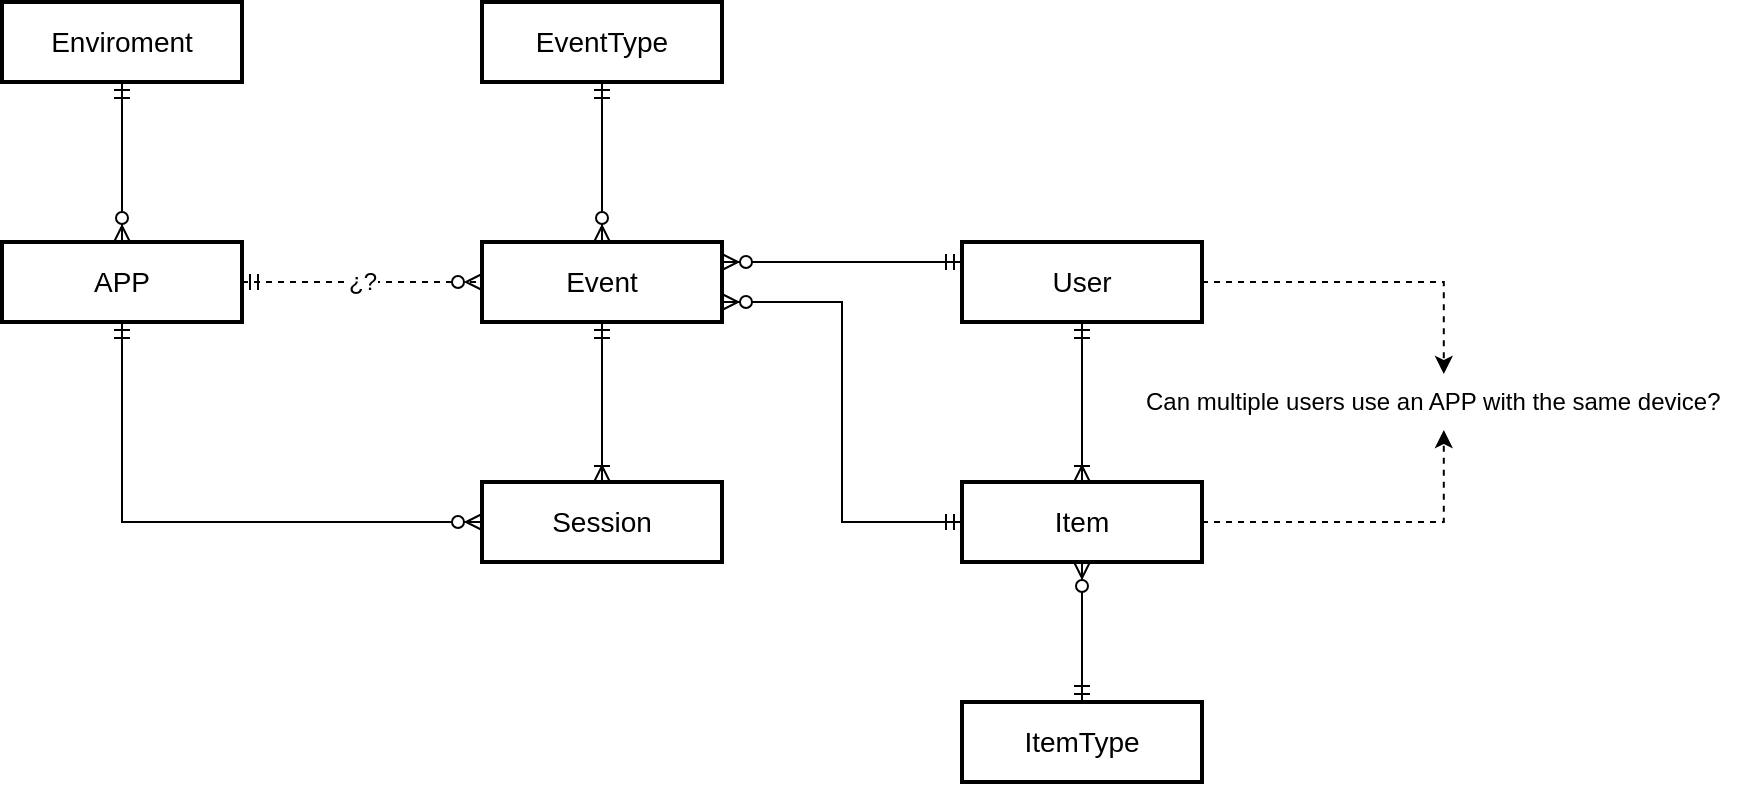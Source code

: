 <mxfile version="12.1.7" type="device" pages="2"><diagram name="ER" id="2ca16b54-16f6-2749-3443-fa8db7711227"><mxGraphModel dx="838" dy="480" grid="1" gridSize="10" guides="1" tooltips="1" connect="1" arrows="1" fold="1" page="1" pageScale="1" pageWidth="1100" pageHeight="850" background="#ffffff" math="0" shadow="0"><root><mxCell id="0"/><mxCell id="1" parent="0"/><mxCell id="2ed32ef02a7f4228-18" style="edgeStyle=orthogonalEdgeStyle;html=1;entryX=0.5;entryY=0;dashed=1;labelBackgroundColor=none;startArrow=ERmandOne;endArrow=ERoneToMany;fontFamily=Verdana;fontSize=12;align=left;" parent="1" edge="1"><mxGeometry relative="1" as="geometry"><mxPoint x="552" y="280" as="targetPoint"/></mxGeometry></mxCell><mxCell id="2ed32ef02a7f4228-19" style="edgeStyle=orthogonalEdgeStyle;html=1;dashed=1;labelBackgroundColor=none;startArrow=ERmandOne;endArrow=ERoneToMany;fontFamily=Verdana;fontSize=12;align=left;entryX=0;entryY=0.5;" parent="1" edge="1"><mxGeometry relative="1" as="geometry"><Array as="points"><mxPoint x="590" y="260"/><mxPoint x="710" y="260"/><mxPoint x="710" y="325"/></Array><mxPoint x="832" y="332" as="targetPoint"/></mxGeometry></mxCell><mxCell id="2ed32ef02a7f4228-20" style="edgeStyle=orthogonalEdgeStyle;html=1;dashed=1;labelBackgroundColor=none;startArrow=ERmandOne;endArrow=ERoneToMany;fontFamily=Verdana;fontSize=12;align=left;" parent="1" edge="1"><mxGeometry relative="1" as="geometry"><mxPoint x="830" y="136" as="targetPoint"/></mxGeometry></mxCell><mxCell id="2ed32ef02a7f4228-17" style="edgeStyle=orthogonalEdgeStyle;html=1;entryX=0.5;entryY=0;labelBackgroundColor=none;startArrow=ERmandOne;endArrow=ERoneToMany;fontFamily=Verdana;fontSize=12;align=left;dashed=1;" parent="1" edge="1"><mxGeometry relative="1" as="geometry"><mxPoint x="552" y="680" as="targetPoint"/></mxGeometry></mxCell><mxCell id="2ed32ef02a7f4228-21" style="edgeStyle=orthogonalEdgeStyle;html=1;entryX=0.5;entryY=0;dashed=1;labelBackgroundColor=none;startArrow=ERmandOne;endArrow=ERoneToMany;fontFamily=Verdana;fontSize=12;align=left;" parent="1" edge="1"><mxGeometry relative="1" as="geometry"><mxPoint x="920" y="450" as="sourcePoint"/></mxGeometry></mxCell><mxCell id="vj_EZKkX_lsmD1ZmGy0G-2" style="edgeStyle=orthogonalEdgeStyle;rounded=0;orthogonalLoop=1;jettySize=auto;html=1;exitX=0.5;exitY=1;exitDx=0;exitDy=0;entryX=0.5;entryY=0;entryDx=0;entryDy=0;startArrow=ERmandOne;startFill=0;endArrow=ERoneToMany;endFill=0;" parent="1" source="eL1I7k4Zd01kZYpBCyA3-1" target="eL1I7k4Zd01kZYpBCyA3-4" edge="1"><mxGeometry relative="1" as="geometry"/></mxCell><mxCell id="vj_EZKkX_lsmD1ZmGy0G-3" style="edgeStyle=orthogonalEdgeStyle;rounded=0;orthogonalLoop=1;jettySize=auto;html=1;exitX=1;exitY=0.75;exitDx=0;exitDy=0;entryX=0;entryY=0.5;entryDx=0;entryDy=0;startArrow=ERzeroToMany;startFill=1;endArrow=ERmandOne;endFill=0;" parent="1" source="eL1I7k4Zd01kZYpBCyA3-1" target="eL1I7k4Zd01kZYpBCyA3-5" edge="1"><mxGeometry relative="1" as="geometry"/></mxCell><mxCell id="vj_EZKkX_lsmD1ZmGy0G-4" style="edgeStyle=orthogonalEdgeStyle;rounded=0;orthogonalLoop=1;jettySize=auto;html=1;exitX=1;exitY=0.25;exitDx=0;exitDy=0;entryX=0;entryY=0.25;entryDx=0;entryDy=0;startArrow=ERzeroToMany;startFill=1;endArrow=ERmandOne;endFill=0;" parent="1" source="eL1I7k4Zd01kZYpBCyA3-1" target="eL1I7k4Zd01kZYpBCyA3-6" edge="1"><mxGeometry relative="1" as="geometry"/></mxCell><mxCell id="vj_EZKkX_lsmD1ZmGy0G-6" style="edgeStyle=orthogonalEdgeStyle;rounded=0;orthogonalLoop=1;jettySize=auto;html=1;exitX=0.5;exitY=0;exitDx=0;exitDy=0;entryX=0.5;entryY=1;entryDx=0;entryDy=0;startArrow=ERzeroToMany;startFill=1;endArrow=ERmandOne;endFill=0;" parent="1" source="eL1I7k4Zd01kZYpBCyA3-1" target="eL1I7k4Zd01kZYpBCyA3-3" edge="1"><mxGeometry relative="1" as="geometry"/></mxCell><mxCell id="eL1I7k4Zd01kZYpBCyA3-1" value="Event" style="strokeWidth=2;whiteSpace=wrap;html=1;align=center;fontSize=14;" parent="1" vertex="1"><mxGeometry x="320" y="160" width="120" height="40" as="geometry"/></mxCell><mxCell id="vj_EZKkX_lsmD1ZmGy0G-7" style="edgeStyle=orthogonalEdgeStyle;rounded=0;orthogonalLoop=1;jettySize=auto;html=1;exitX=0.5;exitY=1;exitDx=0;exitDy=0;entryX=0;entryY=0.5;entryDx=0;entryDy=0;startArrow=ERmandOne;startFill=0;endArrow=ERzeroToMany;endFill=1;" parent="1" source="eL1I7k4Zd01kZYpBCyA3-2" target="eL1I7k4Zd01kZYpBCyA3-4" edge="1"><mxGeometry relative="1" as="geometry"/></mxCell><mxCell id="xVhIhTr9CgKeOrySlHKj-1" style="edgeStyle=orthogonalEdgeStyle;rounded=0;orthogonalLoop=1;jettySize=auto;html=1;exitX=1;exitY=0.5;exitDx=0;exitDy=0;entryX=0;entryY=0.5;entryDx=0;entryDy=0;startArrow=ERmandOne;startFill=0;endArrow=ERzeroToMany;endFill=1;dashed=1;" parent="1" source="eL1I7k4Zd01kZYpBCyA3-2" target="eL1I7k4Zd01kZYpBCyA3-1" edge="1"><mxGeometry relative="1" as="geometry"/></mxCell><mxCell id="xVhIhTr9CgKeOrySlHKj-2" value="¿?" style="text;html=1;resizable=0;points=[];align=center;verticalAlign=middle;labelBackgroundColor=#ffffff;" parent="xVhIhTr9CgKeOrySlHKj-1" vertex="1" connectable="0"><mxGeometry x="-0.283" y="-1" relative="1" as="geometry"><mxPoint x="17" y="-1" as="offset"/></mxGeometry></mxCell><mxCell id="RgSuvMeU_WEtvSmaDrC5-4" style="edgeStyle=orthogonalEdgeStyle;rounded=0;orthogonalLoop=1;jettySize=auto;html=1;exitX=0.5;exitY=0;exitDx=0;exitDy=0;entryX=0.5;entryY=1;entryDx=0;entryDy=0;startArrow=ERzeroToMany;startFill=1;endArrow=ERmandOne;endFill=0;" parent="1" source="eL1I7k4Zd01kZYpBCyA3-2" target="RgSuvMeU_WEtvSmaDrC5-2" edge="1"><mxGeometry relative="1" as="geometry"/></mxCell><mxCell id="eL1I7k4Zd01kZYpBCyA3-2" value="APP" style="strokeWidth=2;whiteSpace=wrap;html=1;align=center;fontSize=14;" parent="1" vertex="1"><mxGeometry x="80" y="160" width="120" height="40" as="geometry"/></mxCell><mxCell id="eL1I7k4Zd01kZYpBCyA3-3" value="EventType" style="strokeWidth=2;whiteSpace=wrap;html=1;align=center;fontSize=14;" parent="1" vertex="1"><mxGeometry x="320" y="40" width="120" height="40" as="geometry"/></mxCell><mxCell id="eL1I7k4Zd01kZYpBCyA3-4" value="Session" style="strokeWidth=2;whiteSpace=wrap;html=1;align=center;fontSize=14;" parent="1" vertex="1"><mxGeometry x="320" y="280" width="120" height="40" as="geometry"/></mxCell><mxCell id="vj_EZKkX_lsmD1ZmGy0G-12" style="edgeStyle=orthogonalEdgeStyle;rounded=0;orthogonalLoop=1;jettySize=auto;html=1;exitX=1;exitY=0.5;exitDx=0;exitDy=0;entryX=0.503;entryY=1.2;entryDx=0;entryDy=0;entryPerimeter=0;dashed=1;startArrow=none;startFill=0;endArrow=classic;endFill=1;" parent="1" source="eL1I7k4Zd01kZYpBCyA3-5" target="vj_EZKkX_lsmD1ZmGy0G-10" edge="1"><mxGeometry relative="1" as="geometry"/></mxCell><mxCell id="HbZDlXaSAP_QUMGpLX-k-2" style="edgeStyle=orthogonalEdgeStyle;rounded=0;orthogonalLoop=1;jettySize=auto;html=1;exitX=0.5;exitY=1;exitDx=0;exitDy=0;entryX=0.5;entryY=0;entryDx=0;entryDy=0;startArrow=ERzeroToMany;startFill=1;endArrow=ERmandOne;endFill=0;" parent="1" source="eL1I7k4Zd01kZYpBCyA3-5" target="RgSuvMeU_WEtvSmaDrC5-1" edge="1"><mxGeometry relative="1" as="geometry"/></mxCell><mxCell id="eL1I7k4Zd01kZYpBCyA3-5" value="Item" style="strokeWidth=2;whiteSpace=wrap;html=1;align=center;fontSize=14;" parent="1" vertex="1"><mxGeometry x="560" y="280" width="120" height="40" as="geometry"/></mxCell><mxCell id="vj_EZKkX_lsmD1ZmGy0G-5" style="edgeStyle=orthogonalEdgeStyle;rounded=0;orthogonalLoop=1;jettySize=auto;html=1;exitX=0.5;exitY=1;exitDx=0;exitDy=0;entryX=0.5;entryY=0;entryDx=0;entryDy=0;startArrow=ERmandOne;startFill=0;endArrow=ERoneToMany;endFill=0;" parent="1" source="eL1I7k4Zd01kZYpBCyA3-6" target="eL1I7k4Zd01kZYpBCyA3-5" edge="1"><mxGeometry relative="1" as="geometry"/></mxCell><mxCell id="vj_EZKkX_lsmD1ZmGy0G-11" style="edgeStyle=orthogonalEdgeStyle;rounded=0;orthogonalLoop=1;jettySize=auto;html=1;exitX=1;exitY=0.5;exitDx=0;exitDy=0;entryX=0.503;entryY=-0.2;entryDx=0;entryDy=0;entryPerimeter=0;startArrow=none;startFill=0;endArrow=classic;endFill=1;dashed=1;" parent="1" source="eL1I7k4Zd01kZYpBCyA3-6" target="vj_EZKkX_lsmD1ZmGy0G-10" edge="1"><mxGeometry relative="1" as="geometry"/></mxCell><mxCell id="eL1I7k4Zd01kZYpBCyA3-6" value="User" style="strokeWidth=2;whiteSpace=wrap;html=1;align=center;fontSize=14;" parent="1" vertex="1"><mxGeometry x="560" y="160" width="120" height="40" as="geometry"/></mxCell><mxCell id="vj_EZKkX_lsmD1ZmGy0G-10" value="Can multiple users use an APP with the same device?" style="text;html=1;resizable=0;points=[];autosize=1;align=left;verticalAlign=top;spacingTop=-4;" parent="1" vertex="1"><mxGeometry x="650" y="230" width="300" height="20" as="geometry"/></mxCell><mxCell id="RgSuvMeU_WEtvSmaDrC5-1" value="ItemType" style="strokeWidth=2;whiteSpace=wrap;html=1;align=center;fontSize=14;" parent="1" vertex="1"><mxGeometry x="560" y="390" width="120" height="40" as="geometry"/></mxCell><mxCell id="RgSuvMeU_WEtvSmaDrC5-2" value="Enviroment" style="strokeWidth=2;whiteSpace=wrap;html=1;align=center;fontSize=14;" parent="1" vertex="1"><mxGeometry x="80" y="40" width="120" height="40" as="geometry"/></mxCell></root></mxGraphModel></diagram><diagram id="I5CLJ-QsbAl31BfNi_jM" name="ER Extended"><mxGraphModel dx="1005" dy="584" grid="1" gridSize="10" guides="1" tooltips="1" connect="1" arrows="1" fold="1" page="1" pageScale="1" pageWidth="827" pageHeight="1169" math="0" shadow="0"><root><mxCell id="1_UWavXDI_swd70C3Y3S-0"/><mxCell id="1_UWavXDI_swd70C3Y3S-1" parent="1_UWavXDI_swd70C3Y3S-0"/><mxCell id="VAtzFBL7YFgjnEBPSW0q-0" style="edgeStyle=orthogonalEdgeStyle;rounded=0;orthogonalLoop=1;jettySize=auto;html=1;startArrow=ERmandOne;startFill=0;endArrow=ERzeroToMany;endFill=1;" parent="1_UWavXDI_swd70C3Y3S-1" source="xKLTfCOq9m-SXOeJnN8E-0" target="GODEnBgnJnzQXhGnFrC8-11" edge="1"><mxGeometry relative="1" as="geometry"><Array as="points"><mxPoint x="120" y="635"/></Array></mxGeometry></mxCell><mxCell id="Yy_uKudMmt1Hawmw3yvi-0" style="edgeStyle=orthogonalEdgeStyle;rounded=0;orthogonalLoop=1;jettySize=auto;html=1;startArrow=ERmandOne;startFill=0;endArrow=ERzeroToMany;endFill=1;dashed=1;" parent="1_UWavXDI_swd70C3Y3S-1" source="xKLTfCOq9m-SXOeJnN8E-0" target="GODEnBgnJnzQXhGnFrC8-0" edge="1"><mxGeometry relative="1" as="geometry"/></mxCell><mxCell id="Yy_uKudMmt1Hawmw3yvi-31" style="edgeStyle=orthogonalEdgeStyle;rounded=0;orthogonalLoop=1;jettySize=auto;html=1;exitX=0.5;exitY=0;exitDx=0;exitDy=0;startArrow=ERzeroToMany;startFill=1;endArrow=ERmandOne;endFill=0;" parent="1_UWavXDI_swd70C3Y3S-1" source="xKLTfCOq9m-SXOeJnN8E-0" target="Yy_uKudMmt1Hawmw3yvi-24" edge="1"><mxGeometry relative="1" as="geometry"/></mxCell><mxCell id="xKLTfCOq9m-SXOeJnN8E-0" value="APP" style="swimlane;fontStyle=0;childLayout=stackLayout;horizontal=1;startSize=26;fillColor=#e0e0e0;horizontalStack=0;resizeParent=1;resizeParentMax=0;resizeLast=0;collapsible=1;marginBottom=0;swimlaneFillColor=#ffffff;align=center;fontSize=14;" parent="1_UWavXDI_swd70C3Y3S-1" vertex="1"><mxGeometry x="40" y="280" width="160" height="144" as="geometry"><mxRectangle x="80" y="200" width="60" height="26" as="alternateBounds"/></mxGeometry></mxCell><mxCell id="xKLTfCOq9m-SXOeJnN8E-1" value="id" style="shape=partialRectangle;top=0;left=0;right=0;bottom=1;align=left;verticalAlign=middle;fillColor=none;spacingLeft=34;spacingRight=4;overflow=hidden;rotatable=0;points=[[0,0.5],[1,0.5]];portConstraint=eastwest;dropTarget=0;fontStyle=5;fontSize=12;" parent="xKLTfCOq9m-SXOeJnN8E-0" vertex="1"><mxGeometry y="26" width="160" height="30" as="geometry"/></mxCell><mxCell id="xKLTfCOq9m-SXOeJnN8E-2" value="PK" style="shape=partialRectangle;top=0;left=0;bottom=0;fillColor=none;align=left;verticalAlign=middle;spacingLeft=4;spacingRight=4;overflow=hidden;rotatable=0;points=[];portConstraint=eastwest;part=1;fontSize=12;" parent="xKLTfCOq9m-SXOeJnN8E-1" vertex="1" connectable="0"><mxGeometry width="30" height="30" as="geometry"/></mxCell><mxCell id="xKLTfCOq9m-SXOeJnN8E-3" value="name" style="shape=partialRectangle;top=0;left=0;right=0;bottom=0;align=left;verticalAlign=top;fillColor=none;spacingLeft=34;spacingRight=4;overflow=hidden;rotatable=0;points=[[0,0.5],[1,0.5]];portConstraint=eastwest;dropTarget=0;fontSize=12;" parent="xKLTfCOq9m-SXOeJnN8E-0" vertex="1"><mxGeometry y="56" width="160" height="26" as="geometry"/></mxCell><mxCell id="xKLTfCOq9m-SXOeJnN8E-4" value="" style="shape=partialRectangle;top=0;left=0;bottom=0;fillColor=none;align=left;verticalAlign=top;spacingLeft=4;spacingRight=4;overflow=hidden;rotatable=0;points=[];portConstraint=eastwest;part=1;fontSize=12;" parent="xKLTfCOq9m-SXOeJnN8E-3" vertex="1" connectable="0"><mxGeometry width="30" height="26" as="geometry"/></mxCell><mxCell id="xKLTfCOq9m-SXOeJnN8E-5" value="description" style="shape=partialRectangle;top=0;left=0;right=0;bottom=0;align=left;verticalAlign=top;fillColor=none;spacingLeft=34;spacingRight=4;overflow=hidden;rotatable=0;points=[[0,0.5],[1,0.5]];portConstraint=eastwest;dropTarget=0;fontSize=12;" parent="xKLTfCOq9m-SXOeJnN8E-0" vertex="1"><mxGeometry y="82" width="160" height="26" as="geometry"/></mxCell><mxCell id="xKLTfCOq9m-SXOeJnN8E-6" value="" style="shape=partialRectangle;top=0;left=0;bottom=0;fillColor=none;align=left;verticalAlign=top;spacingLeft=4;spacingRight=4;overflow=hidden;rotatable=0;points=[];portConstraint=eastwest;part=1;fontSize=12;" parent="xKLTfCOq9m-SXOeJnN8E-5" vertex="1" connectable="0"><mxGeometry width="30" height="26" as="geometry"/></mxCell><mxCell id="xKLTfCOq9m-SXOeJnN8E-7" value="server" style="shape=partialRectangle;top=0;left=0;right=0;bottom=0;align=left;verticalAlign=top;fillColor=none;spacingLeft=34;spacingRight=4;overflow=hidden;rotatable=0;points=[[0,0.5],[1,0.5]];portConstraint=eastwest;dropTarget=0;fontSize=12;" parent="xKLTfCOq9m-SXOeJnN8E-0" vertex="1"><mxGeometry y="108" width="160" height="26" as="geometry"/></mxCell><mxCell id="xKLTfCOq9m-SXOeJnN8E-8" value="FK" style="shape=partialRectangle;top=0;left=0;bottom=0;fillColor=none;align=left;verticalAlign=top;spacingLeft=4;spacingRight=4;overflow=hidden;rotatable=0;points=[];portConstraint=eastwest;part=1;fontSize=12;" parent="xKLTfCOq9m-SXOeJnN8E-7" vertex="1" connectable="0"><mxGeometry width="30" height="26" as="geometry"/></mxCell><mxCell id="xKLTfCOq9m-SXOeJnN8E-9" value="" style="shape=partialRectangle;top=0;left=0;right=0;bottom=0;align=left;verticalAlign=top;fillColor=none;spacingLeft=34;spacingRight=4;overflow=hidden;rotatable=0;points=[[0,0.5],[1,0.5]];portConstraint=eastwest;dropTarget=0;fontSize=12;" parent="xKLTfCOq9m-SXOeJnN8E-0" vertex="1"><mxGeometry y="134" width="160" height="10" as="geometry"/></mxCell><mxCell id="xKLTfCOq9m-SXOeJnN8E-10" value="" style="shape=partialRectangle;top=0;left=0;bottom=0;fillColor=none;align=left;verticalAlign=top;spacingLeft=4;spacingRight=4;overflow=hidden;rotatable=0;points=[];portConstraint=eastwest;part=1;fontSize=12;" parent="xKLTfCOq9m-SXOeJnN8E-9" vertex="1" connectable="0"><mxGeometry width="30" height="10" as="geometry"/></mxCell><mxCell id="n883LnemP78IpR8tYDfR-6" style="edgeStyle=orthogonalEdgeStyle;rounded=0;orthogonalLoop=1;jettySize=auto;html=1;exitX=0.75;exitY=0;exitDx=0;exitDy=0;entryX=0.462;entryY=1.063;entryDx=0;entryDy=0;entryPerimeter=0;startArrow=none;startFill=0;endArrow=classic;endFill=1;dashed=1;" parent="1_UWavXDI_swd70C3Y3S-1" source="GODEnBgnJnzQXhGnFrC8-0" target="n883LnemP78IpR8tYDfR-5" edge="1"><mxGeometry relative="1" as="geometry"/></mxCell><mxCell id="GODEnBgnJnzQXhGnFrC8-0" value="Event" style="swimlane;fontStyle=0;childLayout=stackLayout;horizontal=1;startSize=26;fillColor=#e0e0e0;horizontalStack=0;resizeParent=1;resizeParentMax=0;resizeLast=0;collapsible=1;marginBottom=0;swimlaneFillColor=#ffffff;align=center;fontSize=14;" parent="1_UWavXDI_swd70C3Y3S-1" vertex="1"><mxGeometry x="320" y="267" width="160" height="170" as="geometry"><mxRectangle x="310" y="180" width="60" height="26" as="alternateBounds"/></mxGeometry></mxCell><mxCell id="GODEnBgnJnzQXhGnFrC8-1" value="id" style="shape=partialRectangle;top=0;left=0;right=0;bottom=1;align=left;verticalAlign=middle;fillColor=none;spacingLeft=34;spacingRight=4;overflow=hidden;rotatable=0;points=[[0,0.5],[1,0.5]];portConstraint=eastwest;dropTarget=0;fontStyle=5;fontSize=12;" parent="GODEnBgnJnzQXhGnFrC8-0" vertex="1"><mxGeometry y="26" width="160" height="30" as="geometry"/></mxCell><mxCell id="GODEnBgnJnzQXhGnFrC8-2" value="PK" style="shape=partialRectangle;top=0;left=0;bottom=0;fillColor=none;align=left;verticalAlign=middle;spacingLeft=4;spacingRight=4;overflow=hidden;rotatable=0;points=[];portConstraint=eastwest;part=1;fontSize=12;" parent="GODEnBgnJnzQXhGnFrC8-1" vertex="1" connectable="0"><mxGeometry width="30" height="30" as="geometry"/></mxCell><mxCell id="GODEnBgnJnzQXhGnFrC8-3" value="instant" style="shape=partialRectangle;top=0;left=0;right=0;bottom=0;align=left;verticalAlign=top;fillColor=none;spacingLeft=34;spacingRight=4;overflow=hidden;rotatable=0;points=[[0,0.5],[1,0.5]];portConstraint=eastwest;dropTarget=0;fontSize=12;" parent="GODEnBgnJnzQXhGnFrC8-0" vertex="1"><mxGeometry y="56" width="160" height="26" as="geometry"/></mxCell><mxCell id="GODEnBgnJnzQXhGnFrC8-4" value="" style="shape=partialRectangle;top=0;left=0;bottom=0;fillColor=none;align=left;verticalAlign=top;spacingLeft=4;spacingRight=4;overflow=hidden;rotatable=0;points=[];portConstraint=eastwest;part=1;fontSize=12;" parent="GODEnBgnJnzQXhGnFrC8-3" vertex="1" connectable="0"><mxGeometry width="30" height="26" as="geometry"/></mxCell><mxCell id="GODEnBgnJnzQXhGnFrC8-5" value="event_type" style="shape=partialRectangle;top=0;left=0;right=0;bottom=0;align=left;verticalAlign=top;fillColor=none;spacingLeft=34;spacingRight=4;overflow=hidden;rotatable=0;points=[[0,0.5],[1,0.5]];portConstraint=eastwest;dropTarget=0;fontSize=12;" parent="GODEnBgnJnzQXhGnFrC8-0" vertex="1"><mxGeometry y="82" width="160" height="26" as="geometry"/></mxCell><mxCell id="GODEnBgnJnzQXhGnFrC8-6" value="FK" style="shape=partialRectangle;top=0;left=0;bottom=0;fillColor=none;align=left;verticalAlign=top;spacingLeft=4;spacingRight=4;overflow=hidden;rotatable=0;points=[];portConstraint=eastwest;part=1;fontSize=12;" parent="GODEnBgnJnzQXhGnFrC8-5" vertex="1" connectable="0"><mxGeometry width="30" height="26" as="geometry"/></mxCell><mxCell id="GODEnBgnJnzQXhGnFrC8-7" value="user_id" style="shape=partialRectangle;top=0;left=0;right=0;bottom=0;align=left;verticalAlign=top;fillColor=none;spacingLeft=34;spacingRight=4;overflow=hidden;rotatable=0;points=[[0,0.5],[1,0.5]];portConstraint=eastwest;dropTarget=0;fontSize=12;" parent="GODEnBgnJnzQXhGnFrC8-0" vertex="1"><mxGeometry y="108" width="160" height="26" as="geometry"/></mxCell><mxCell id="GODEnBgnJnzQXhGnFrC8-8" value="FK" style="shape=partialRectangle;top=0;left=0;bottom=0;fillColor=none;align=left;verticalAlign=top;spacingLeft=4;spacingRight=4;overflow=hidden;rotatable=0;points=[];portConstraint=eastwest;part=1;fontSize=12;" parent="GODEnBgnJnzQXhGnFrC8-7" vertex="1" connectable="0"><mxGeometry width="30" height="26" as="geometry"/></mxCell><mxCell id="Ch8BlmV5kBzZsYXIyafh-0" value="item_id" style="shape=partialRectangle;top=0;left=0;right=0;bottom=0;align=left;verticalAlign=top;fillColor=none;spacingLeft=34;spacingRight=4;overflow=hidden;rotatable=0;points=[[0,0.5],[1,0.5]];portConstraint=eastwest;dropTarget=0;fontSize=12;" parent="GODEnBgnJnzQXhGnFrC8-0" vertex="1"><mxGeometry y="134" width="160" height="26" as="geometry"/></mxCell><mxCell id="Ch8BlmV5kBzZsYXIyafh-1" value="FK" style="shape=partialRectangle;top=0;left=0;bottom=0;fillColor=none;align=left;verticalAlign=top;spacingLeft=4;spacingRight=4;overflow=hidden;rotatable=0;points=[];portConstraint=eastwest;part=1;fontSize=12;" parent="Ch8BlmV5kBzZsYXIyafh-0" vertex="1" connectable="0"><mxGeometry width="30" height="26" as="geometry"/></mxCell><mxCell id="GODEnBgnJnzQXhGnFrC8-9" value="" style="shape=partialRectangle;top=0;left=0;right=0;bottom=0;align=left;verticalAlign=top;fillColor=none;spacingLeft=34;spacingRight=4;overflow=hidden;rotatable=0;points=[[0,0.5],[1,0.5]];portConstraint=eastwest;dropTarget=0;fontSize=12;" parent="GODEnBgnJnzQXhGnFrC8-0" vertex="1"><mxGeometry y="160" width="160" height="10" as="geometry"/></mxCell><mxCell id="GODEnBgnJnzQXhGnFrC8-10" value="" style="shape=partialRectangle;top=0;left=0;bottom=0;fillColor=none;align=left;verticalAlign=top;spacingLeft=4;spacingRight=4;overflow=hidden;rotatable=0;points=[];portConstraint=eastwest;part=1;fontSize=12;" parent="GODEnBgnJnzQXhGnFrC8-9" vertex="1" connectable="0"><mxGeometry width="30" height="10" as="geometry"/></mxCell><mxCell id="KTrJRt1vesNrTkb0PEmV-5" style="edgeStyle=orthogonalEdgeStyle;rounded=0;orthogonalLoop=1;jettySize=auto;html=1;exitX=0.25;exitY=0;exitDx=0;exitDy=0;startArrow=ERoneToMany;startFill=0;endArrow=ERmandOne;endFill=0;" parent="1_UWavXDI_swd70C3Y3S-1" source="GODEnBgnJnzQXhGnFrC8-11" target="GODEnBgnJnzQXhGnFrC8-0" edge="1"><mxGeometry relative="1" as="geometry"><Array as="points"><mxPoint x="360" y="440"/><mxPoint x="360" y="440"/></Array></mxGeometry></mxCell><mxCell id="GODEnBgnJnzQXhGnFrC8-11" value="Session" style="swimlane;fontStyle=0;childLayout=stackLayout;horizontal=1;startSize=26;fillColor=#e0e0e0;horizontalStack=0;resizeParent=1;resizeParentMax=0;resizeLast=0;collapsible=1;marginBottom=0;swimlaneFillColor=#ffffff;align=center;fontSize=14;" parent="1_UWavXDI_swd70C3Y3S-1" vertex="1"><mxGeometry x="320" y="550" width="160" height="170" as="geometry"><mxRectangle x="320" y="500" width="60" height="26" as="alternateBounds"/></mxGeometry></mxCell><mxCell id="GODEnBgnJnzQXhGnFrC8-12" value="id" style="shape=partialRectangle;top=0;left=0;right=0;bottom=1;align=left;verticalAlign=middle;fillColor=none;spacingLeft=34;spacingRight=4;overflow=hidden;rotatable=0;points=[[0,0.5],[1,0.5]];portConstraint=eastwest;dropTarget=0;fontStyle=5;fontSize=12;" parent="GODEnBgnJnzQXhGnFrC8-11" vertex="1"><mxGeometry y="26" width="160" height="30" as="geometry"/></mxCell><mxCell id="GODEnBgnJnzQXhGnFrC8-13" value="PK" style="shape=partialRectangle;top=0;left=0;bottom=0;fillColor=none;align=left;verticalAlign=middle;spacingLeft=4;spacingRight=4;overflow=hidden;rotatable=0;points=[];portConstraint=eastwest;part=1;fontSize=12;" parent="GODEnBgnJnzQXhGnFrC8-12" vertex="1" connectable="0"><mxGeometry width="30" height="30" as="geometry"/></mxCell><mxCell id="GODEnBgnJnzQXhGnFrC8-14" value="event_id" style="shape=partialRectangle;top=0;left=0;right=0;bottom=0;align=left;verticalAlign=top;fillColor=none;spacingLeft=34;spacingRight=4;overflow=hidden;rotatable=0;points=[[0,0.5],[1,0.5]];portConstraint=eastwest;dropTarget=0;fontSize=12;" parent="GODEnBgnJnzQXhGnFrC8-11" vertex="1"><mxGeometry y="56" width="160" height="26" as="geometry"/></mxCell><mxCell id="GODEnBgnJnzQXhGnFrC8-15" value="FK" style="shape=partialRectangle;top=0;left=0;bottom=0;fillColor=none;align=left;verticalAlign=top;spacingLeft=4;spacingRight=4;overflow=hidden;rotatable=0;points=[];portConstraint=eastwest;part=1;fontSize=12;" parent="GODEnBgnJnzQXhGnFrC8-14" vertex="1" connectable="0"><mxGeometry width="30" height="26" as="geometry"/></mxCell><mxCell id="GODEnBgnJnzQXhGnFrC8-16" value="app_id" style="shape=partialRectangle;top=0;left=0;right=0;bottom=0;align=left;verticalAlign=top;fillColor=none;spacingLeft=34;spacingRight=4;overflow=hidden;rotatable=0;points=[[0,0.5],[1,0.5]];portConstraint=eastwest;dropTarget=0;fontSize=12;" parent="GODEnBgnJnzQXhGnFrC8-11" vertex="1"><mxGeometry y="82" width="160" height="26" as="geometry"/></mxCell><mxCell id="GODEnBgnJnzQXhGnFrC8-17" value="FK" style="shape=partialRectangle;top=0;left=0;bottom=0;fillColor=none;align=left;verticalAlign=top;spacingLeft=4;spacingRight=4;overflow=hidden;rotatable=0;points=[];portConstraint=eastwest;part=1;fontSize=12;" parent="GODEnBgnJnzQXhGnFrC8-16" vertex="1" connectable="0"><mxGeometry width="30" height="26" as="geometry"/></mxCell><mxCell id="GODEnBgnJnzQXhGnFrC8-18" value="start_time" style="shape=partialRectangle;top=0;left=0;right=0;bottom=0;align=left;verticalAlign=top;fillColor=none;spacingLeft=34;spacingRight=4;overflow=hidden;rotatable=0;points=[[0,0.5],[1,0.5]];portConstraint=eastwest;dropTarget=0;fontSize=12;" parent="GODEnBgnJnzQXhGnFrC8-11" vertex="1"><mxGeometry y="108" width="160" height="26" as="geometry"/></mxCell><mxCell id="GODEnBgnJnzQXhGnFrC8-19" value="" style="shape=partialRectangle;top=0;left=0;bottom=0;fillColor=none;align=left;verticalAlign=top;spacingLeft=4;spacingRight=4;overflow=hidden;rotatable=0;points=[];portConstraint=eastwest;part=1;fontSize=12;" parent="GODEnBgnJnzQXhGnFrC8-18" vertex="1" connectable="0"><mxGeometry width="30" height="26" as="geometry"/></mxCell><mxCell id="Yy_uKudMmt1Hawmw3yvi-4" value="end_time" style="shape=partialRectangle;top=0;left=0;right=0;bottom=0;align=left;verticalAlign=top;fillColor=none;spacingLeft=34;spacingRight=4;overflow=hidden;rotatable=0;points=[[0,0.5],[1,0.5]];portConstraint=eastwest;dropTarget=0;fontSize=12;" parent="GODEnBgnJnzQXhGnFrC8-11" vertex="1"><mxGeometry y="134" width="160" height="26" as="geometry"/></mxCell><mxCell id="Yy_uKudMmt1Hawmw3yvi-5" value="" style="shape=partialRectangle;top=0;left=0;bottom=0;fillColor=none;align=left;verticalAlign=top;spacingLeft=4;spacingRight=4;overflow=hidden;rotatable=0;points=[];portConstraint=eastwest;part=1;fontSize=12;" parent="Yy_uKudMmt1Hawmw3yvi-4" vertex="1" connectable="0"><mxGeometry width="30" height="26" as="geometry"/></mxCell><mxCell id="GODEnBgnJnzQXhGnFrC8-20" value="" style="shape=partialRectangle;top=0;left=0;right=0;bottom=0;align=left;verticalAlign=top;fillColor=none;spacingLeft=34;spacingRight=4;overflow=hidden;rotatable=0;points=[[0,0.5],[1,0.5]];portConstraint=eastwest;dropTarget=0;fontSize=12;" parent="GODEnBgnJnzQXhGnFrC8-11" vertex="1"><mxGeometry y="160" width="160" height="10" as="geometry"/></mxCell><mxCell id="GODEnBgnJnzQXhGnFrC8-21" value="" style="shape=partialRectangle;top=0;left=0;bottom=0;fillColor=none;align=left;verticalAlign=top;spacingLeft=4;spacingRight=4;overflow=hidden;rotatable=0;points=[];portConstraint=eastwest;part=1;fontSize=12;" parent="GODEnBgnJnzQXhGnFrC8-20" vertex="1" connectable="0"><mxGeometry width="30" height="10" as="geometry"/></mxCell><mxCell id="stGOVb9ZyL1YJ92i9G0X-22" style="edgeStyle=orthogonalEdgeStyle;rounded=0;orthogonalLoop=1;jettySize=auto;html=1;entryX=0.5;entryY=0;entryDx=0;entryDy=0;startArrow=ERmandOne;startFill=0;endArrow=ERzeroToMany;endFill=1;" parent="1_UWavXDI_swd70C3Y3S-1" source="85xCwu2a9o9TtMv0W-WJ-1" target="GODEnBgnJnzQXhGnFrC8-0" edge="1"><mxGeometry relative="1" as="geometry"/></mxCell><mxCell id="85xCwu2a9o9TtMv0W-WJ-1" value="EventType" style="swimlane;fontStyle=0;childLayout=stackLayout;horizontal=1;startSize=26;fillColor=#e0e0e0;horizontalStack=0;resizeParent=1;resizeParentMax=0;resizeLast=0;collapsible=1;marginBottom=0;swimlaneFillColor=#ffffff;align=center;fontSize=14;" parent="1_UWavXDI_swd70C3Y3S-1" vertex="1"><mxGeometry x="320" y="70" width="160" height="92" as="geometry"><mxRectangle x="310" y="80" width="60" height="26" as="alternateBounds"/></mxGeometry></mxCell><mxCell id="85xCwu2a9o9TtMv0W-WJ-2" value="type" style="shape=partialRectangle;top=0;left=0;right=0;bottom=1;align=left;verticalAlign=middle;fillColor=none;spacingLeft=34;spacingRight=4;overflow=hidden;rotatable=0;points=[[0,0.5],[1,0.5]];portConstraint=eastwest;dropTarget=0;fontStyle=5;fontSize=12;" parent="85xCwu2a9o9TtMv0W-WJ-1" vertex="1"><mxGeometry y="26" width="160" height="30" as="geometry"/></mxCell><mxCell id="85xCwu2a9o9TtMv0W-WJ-3" value="PK" style="shape=partialRectangle;top=0;left=0;bottom=0;fillColor=none;align=left;verticalAlign=middle;spacingLeft=4;spacingRight=4;overflow=hidden;rotatable=0;points=[];portConstraint=eastwest;part=1;fontSize=12;" parent="85xCwu2a9o9TtMv0W-WJ-2" vertex="1" connectable="0"><mxGeometry width="30" height="30" as="geometry"/></mxCell><mxCell id="85xCwu2a9o9TtMv0W-WJ-6" value="description" style="shape=partialRectangle;top=0;left=0;right=0;bottom=0;align=left;verticalAlign=top;fillColor=none;spacingLeft=34;spacingRight=4;overflow=hidden;rotatable=0;points=[[0,0.5],[1,0.5]];portConstraint=eastwest;dropTarget=0;fontSize=12;" parent="85xCwu2a9o9TtMv0W-WJ-1" vertex="1"><mxGeometry y="56" width="160" height="26" as="geometry"/></mxCell><mxCell id="85xCwu2a9o9TtMv0W-WJ-7" value="" style="shape=partialRectangle;top=0;left=0;bottom=0;fillColor=none;align=left;verticalAlign=top;spacingLeft=4;spacingRight=4;overflow=hidden;rotatable=0;points=[];portConstraint=eastwest;part=1;fontSize=12;" parent="85xCwu2a9o9TtMv0W-WJ-6" vertex="1" connectable="0"><mxGeometry width="30" height="26" as="geometry"/></mxCell><mxCell id="85xCwu2a9o9TtMv0W-WJ-10" value="" style="shape=partialRectangle;top=0;left=0;right=0;bottom=0;align=left;verticalAlign=top;fillColor=none;spacingLeft=34;spacingRight=4;overflow=hidden;rotatable=0;points=[[0,0.5],[1,0.5]];portConstraint=eastwest;dropTarget=0;fontSize=12;" parent="85xCwu2a9o9TtMv0W-WJ-1" vertex="1"><mxGeometry y="82" width="160" height="10" as="geometry"/></mxCell><mxCell id="85xCwu2a9o9TtMv0W-WJ-11" value="" style="shape=partialRectangle;top=0;left=0;bottom=0;fillColor=none;align=left;verticalAlign=top;spacingLeft=4;spacingRight=4;overflow=hidden;rotatable=0;points=[];portConstraint=eastwest;part=1;fontSize=12;" parent="85xCwu2a9o9TtMv0W-WJ-10" vertex="1" connectable="0"><mxGeometry width="30" height="10" as="geometry"/></mxCell><mxCell id="KTrJRt1vesNrTkb0PEmV-4" style="edgeStyle=orthogonalEdgeStyle;rounded=0;orthogonalLoop=1;jettySize=auto;html=1;startArrow=ERmandOne;startFill=0;endArrow=ERzeroToMany;endFill=1;" parent="1_UWavXDI_swd70C3Y3S-1" source="stGOVb9ZyL1YJ92i9G0X-0" target="GODEnBgnJnzQXhGnFrC8-0" edge="1"><mxGeometry relative="1" as="geometry"/></mxCell><mxCell id="stGOVb9ZyL1YJ92i9G0X-0" value="User" style="swimlane;fontStyle=0;childLayout=stackLayout;horizontal=1;startSize=26;fillColor=#e0e0e0;horizontalStack=0;resizeParent=1;resizeParentMax=0;resizeLast=0;collapsible=1;marginBottom=0;swimlaneFillColor=#ffffff;align=center;fontSize=14;" parent="1_UWavXDI_swd70C3Y3S-1" vertex="1"><mxGeometry x="560" y="267" width="160" height="170" as="geometry"><mxRectangle x="560" y="280" width="60" height="26" as="alternateBounds"/></mxGeometry></mxCell><mxCell id="stGOVb9ZyL1YJ92i9G0X-1" value="id" style="shape=partialRectangle;top=0;left=0;right=0;bottom=1;align=left;verticalAlign=middle;fillColor=none;spacingLeft=34;spacingRight=4;overflow=hidden;rotatable=0;points=[[0,0.5],[1,0.5]];portConstraint=eastwest;dropTarget=0;fontStyle=5;fontSize=12;" parent="stGOVb9ZyL1YJ92i9G0X-0" vertex="1"><mxGeometry y="26" width="160" height="30" as="geometry"/></mxCell><mxCell id="stGOVb9ZyL1YJ92i9G0X-2" value="PK" style="shape=partialRectangle;top=0;left=0;bottom=0;fillColor=none;align=left;verticalAlign=middle;spacingLeft=4;spacingRight=4;overflow=hidden;rotatable=0;points=[];portConstraint=eastwest;part=1;fontSize=12;" parent="stGOVb9ZyL1YJ92i9G0X-1" vertex="1" connectable="0"><mxGeometry width="30" height="30" as="geometry"/></mxCell><mxCell id="stGOVb9ZyL1YJ92i9G0X-3" value="name" style="shape=partialRectangle;top=0;left=0;right=0;bottom=0;align=left;verticalAlign=top;fillColor=none;spacingLeft=34;spacingRight=4;overflow=hidden;rotatable=0;points=[[0,0.5],[1,0.5]];portConstraint=eastwest;dropTarget=0;fontSize=12;" parent="stGOVb9ZyL1YJ92i9G0X-0" vertex="1"><mxGeometry y="56" width="160" height="26" as="geometry"/></mxCell><mxCell id="stGOVb9ZyL1YJ92i9G0X-4" value="" style="shape=partialRectangle;top=0;left=0;bottom=0;fillColor=none;align=left;verticalAlign=top;spacingLeft=4;spacingRight=4;overflow=hidden;rotatable=0;points=[];portConstraint=eastwest;part=1;fontSize=12;" parent="stGOVb9ZyL1YJ92i9G0X-3" vertex="1" connectable="0"><mxGeometry width="30" height="26" as="geometry"/></mxCell><mxCell id="stGOVb9ZyL1YJ92i9G0X-5" value="login" style="shape=partialRectangle;top=0;left=0;right=0;bottom=0;align=left;verticalAlign=top;fillColor=none;spacingLeft=34;spacingRight=4;overflow=hidden;rotatable=0;points=[[0,0.5],[1,0.5]];portConstraint=eastwest;dropTarget=0;fontSize=12;" parent="stGOVb9ZyL1YJ92i9G0X-0" vertex="1"><mxGeometry y="82" width="160" height="26" as="geometry"/></mxCell><mxCell id="stGOVb9ZyL1YJ92i9G0X-6" value="" style="shape=partialRectangle;top=0;left=0;bottom=0;fillColor=none;align=left;verticalAlign=top;spacingLeft=4;spacingRight=4;overflow=hidden;rotatable=0;points=[];portConstraint=eastwest;part=1;fontSize=12;" parent="stGOVb9ZyL1YJ92i9G0X-5" vertex="1" connectable="0"><mxGeometry width="30" height="26" as="geometry"/></mxCell><mxCell id="stGOVb9ZyL1YJ92i9G0X-7" value="company" style="shape=partialRectangle;top=0;left=0;right=0;bottom=0;align=left;verticalAlign=top;fillColor=none;spacingLeft=34;spacingRight=4;overflow=hidden;rotatable=0;points=[[0,0.5],[1,0.5]];portConstraint=eastwest;dropTarget=0;fontSize=12;" parent="stGOVb9ZyL1YJ92i9G0X-0" vertex="1"><mxGeometry y="108" width="160" height="26" as="geometry"/></mxCell><mxCell id="stGOVb9ZyL1YJ92i9G0X-8" value="" style="shape=partialRectangle;top=0;left=0;bottom=0;fillColor=none;align=left;verticalAlign=top;spacingLeft=4;spacingRight=4;overflow=hidden;rotatable=0;points=[];portConstraint=eastwest;part=1;fontSize=12;" parent="stGOVb9ZyL1YJ92i9G0X-7" vertex="1" connectable="0"><mxGeometry width="30" height="26" as="geometry"/></mxCell><mxCell id="Ch8BlmV5kBzZsYXIyafh-2" value="..." style="shape=partialRectangle;top=0;left=0;right=0;bottom=0;align=left;verticalAlign=top;fillColor=none;spacingLeft=34;spacingRight=4;overflow=hidden;rotatable=0;points=[[0,0.5],[1,0.5]];portConstraint=eastwest;dropTarget=0;fontSize=12;" parent="stGOVb9ZyL1YJ92i9G0X-0" vertex="1"><mxGeometry y="134" width="160" height="26" as="geometry"/></mxCell><mxCell id="Ch8BlmV5kBzZsYXIyafh-3" value="" style="shape=partialRectangle;top=0;left=0;bottom=0;fillColor=none;align=left;verticalAlign=top;spacingLeft=4;spacingRight=4;overflow=hidden;rotatable=0;points=[];portConstraint=eastwest;part=1;fontSize=12;" parent="Ch8BlmV5kBzZsYXIyafh-2" vertex="1" connectable="0"><mxGeometry width="30" height="26" as="geometry"/></mxCell><mxCell id="stGOVb9ZyL1YJ92i9G0X-9" value="" style="shape=partialRectangle;top=0;left=0;right=0;bottom=0;align=left;verticalAlign=top;fillColor=none;spacingLeft=34;spacingRight=4;overflow=hidden;rotatable=0;points=[[0,0.5],[1,0.5]];portConstraint=eastwest;dropTarget=0;fontSize=12;" parent="stGOVb9ZyL1YJ92i9G0X-0" vertex="1"><mxGeometry y="160" width="160" height="10" as="geometry"/></mxCell><mxCell id="stGOVb9ZyL1YJ92i9G0X-10" value="" style="shape=partialRectangle;top=0;left=0;bottom=0;fillColor=none;align=left;verticalAlign=top;spacingLeft=4;spacingRight=4;overflow=hidden;rotatable=0;points=[];portConstraint=eastwest;part=1;fontSize=12;" parent="stGOVb9ZyL1YJ92i9G0X-9" vertex="1" connectable="0"><mxGeometry width="30" height="10" as="geometry"/></mxCell><mxCell id="KTrJRt1vesNrTkb0PEmV-1" style="edgeStyle=orthogonalEdgeStyle;rounded=0;orthogonalLoop=1;jettySize=auto;html=1;exitX=0.25;exitY=0;exitDx=0;exitDy=0;startArrow=ERmandOne;startFill=0;endArrow=ERzeroToMany;endFill=1;" parent="1_UWavXDI_swd70C3Y3S-1" source="stGOVb9ZyL1YJ92i9G0X-11" target="GODEnBgnJnzQXhGnFrC8-0" edge="1"><mxGeometry relative="1" as="geometry"><Array as="points"><mxPoint x="600" y="480"/><mxPoint x="440" y="480"/></Array></mxGeometry></mxCell><mxCell id="KTrJRt1vesNrTkb0PEmV-3" style="edgeStyle=orthogonalEdgeStyle;rounded=0;orthogonalLoop=1;jettySize=auto;html=1;exitX=0.5;exitY=0;exitDx=0;exitDy=0;startArrow=ERoneToMany;startFill=0;endArrow=ERmandOne;endFill=0;" parent="1_UWavXDI_swd70C3Y3S-1" source="stGOVb9ZyL1YJ92i9G0X-11" target="stGOVb9ZyL1YJ92i9G0X-0" edge="1"><mxGeometry relative="1" as="geometry"/></mxCell><mxCell id="stGOVb9ZyL1YJ92i9G0X-11" value="Item" style="swimlane;fontStyle=0;childLayout=stackLayout;horizontal=1;startSize=26;fillColor=#e0e0e0;horizontalStack=0;resizeParent=1;resizeParentMax=0;resizeLast=0;collapsible=1;marginBottom=0;swimlaneFillColor=#ffffff;align=center;fontSize=14;" parent="1_UWavXDI_swd70C3Y3S-1" vertex="1"><mxGeometry x="560" y="550" width="160" height="170" as="geometry"><mxRectangle x="550" y="360" width="60" height="26" as="alternateBounds"/></mxGeometry></mxCell><mxCell id="stGOVb9ZyL1YJ92i9G0X-12" value="id" style="shape=partialRectangle;top=0;left=0;right=0;bottom=1;align=left;verticalAlign=middle;fillColor=none;spacingLeft=34;spacingRight=4;overflow=hidden;rotatable=0;points=[[0,0.5],[1,0.5]];portConstraint=eastwest;dropTarget=0;fontStyle=5;fontSize=12;" parent="stGOVb9ZyL1YJ92i9G0X-11" vertex="1"><mxGeometry y="26" width="160" height="30" as="geometry"/></mxCell><mxCell id="stGOVb9ZyL1YJ92i9G0X-13" value="PK" style="shape=partialRectangle;top=0;left=0;bottom=0;fillColor=none;align=left;verticalAlign=middle;spacingLeft=4;spacingRight=4;overflow=hidden;rotatable=0;points=[];portConstraint=eastwest;part=1;fontSize=12;" parent="stGOVb9ZyL1YJ92i9G0X-12" vertex="1" connectable="0"><mxGeometry width="30" height="30" as="geometry"/></mxCell><mxCell id="stGOVb9ZyL1YJ92i9G0X-14" value="user_id" style="shape=partialRectangle;top=0;left=0;right=0;bottom=0;align=left;verticalAlign=top;fillColor=none;spacingLeft=34;spacingRight=4;overflow=hidden;rotatable=0;points=[[0,0.5],[1,0.5]];portConstraint=eastwest;dropTarget=0;fontSize=12;" parent="stGOVb9ZyL1YJ92i9G0X-11" vertex="1"><mxGeometry y="56" width="160" height="26" as="geometry"/></mxCell><mxCell id="stGOVb9ZyL1YJ92i9G0X-15" value="FK" style="shape=partialRectangle;top=0;left=0;bottom=0;fillColor=none;align=left;verticalAlign=top;spacingLeft=4;spacingRight=4;overflow=hidden;rotatable=0;points=[];portConstraint=eastwest;part=1;fontSize=12;" parent="stGOVb9ZyL1YJ92i9G0X-14" vertex="1" connectable="0"><mxGeometry width="30" height="26" as="geometry"/></mxCell><mxCell id="stGOVb9ZyL1YJ92i9G0X-16" value="item_type" style="shape=partialRectangle;top=0;left=0;right=0;bottom=0;align=left;verticalAlign=top;fillColor=none;spacingLeft=34;spacingRight=4;overflow=hidden;rotatable=0;points=[[0,0.5],[1,0.5]];portConstraint=eastwest;dropTarget=0;fontSize=12;" parent="stGOVb9ZyL1YJ92i9G0X-11" vertex="1"><mxGeometry y="82" width="160" height="26" as="geometry"/></mxCell><mxCell id="stGOVb9ZyL1YJ92i9G0X-17" value="FK" style="shape=partialRectangle;top=0;left=0;bottom=0;fillColor=none;align=left;verticalAlign=top;spacingLeft=4;spacingRight=4;overflow=hidden;rotatable=0;points=[];portConstraint=eastwest;part=1;fontSize=12;" parent="stGOVb9ZyL1YJ92i9G0X-16" vertex="1" connectable="0"><mxGeometry width="30" height="26" as="geometry"/></mxCell><mxCell id="stGOVb9ZyL1YJ92i9G0X-18" value="ip_address" style="shape=partialRectangle;top=0;left=0;right=0;bottom=0;align=left;verticalAlign=top;fillColor=none;spacingLeft=34;spacingRight=4;overflow=hidden;rotatable=0;points=[[0,0.5],[1,0.5]];portConstraint=eastwest;dropTarget=0;fontSize=12;" parent="stGOVb9ZyL1YJ92i9G0X-11" vertex="1"><mxGeometry y="108" width="160" height="26" as="geometry"/></mxCell><mxCell id="stGOVb9ZyL1YJ92i9G0X-19" value="" style="shape=partialRectangle;top=0;left=0;bottom=0;fillColor=none;align=left;verticalAlign=top;spacingLeft=4;spacingRight=4;overflow=hidden;rotatable=0;points=[];portConstraint=eastwest;part=1;fontSize=12;" parent="stGOVb9ZyL1YJ92i9G0X-18" vertex="1" connectable="0"><mxGeometry width="30" height="26" as="geometry"/></mxCell><mxCell id="Yy_uKudMmt1Hawmw3yvi-7" value="mac_address" style="shape=partialRectangle;top=0;left=0;right=0;bottom=0;align=left;verticalAlign=top;fillColor=none;spacingLeft=34;spacingRight=4;overflow=hidden;rotatable=0;points=[[0,0.5],[1,0.5]];portConstraint=eastwest;dropTarget=0;fontSize=12;" parent="stGOVb9ZyL1YJ92i9G0X-11" vertex="1"><mxGeometry y="134" width="160" height="26" as="geometry"/></mxCell><mxCell id="Yy_uKudMmt1Hawmw3yvi-8" value="" style="shape=partialRectangle;top=0;left=0;bottom=0;fillColor=none;align=left;verticalAlign=top;spacingLeft=4;spacingRight=4;overflow=hidden;rotatable=0;points=[];portConstraint=eastwest;part=1;fontSize=12;" parent="Yy_uKudMmt1Hawmw3yvi-7" vertex="1" connectable="0"><mxGeometry width="30" height="26" as="geometry"/></mxCell><mxCell id="stGOVb9ZyL1YJ92i9G0X-20" value="" style="shape=partialRectangle;top=0;left=0;right=0;bottom=0;align=left;verticalAlign=top;fillColor=none;spacingLeft=34;spacingRight=4;overflow=hidden;rotatable=0;points=[[0,0.5],[1,0.5]];portConstraint=eastwest;dropTarget=0;fontSize=12;" parent="stGOVb9ZyL1YJ92i9G0X-11" vertex="1"><mxGeometry y="160" width="160" height="10" as="geometry"/></mxCell><mxCell id="stGOVb9ZyL1YJ92i9G0X-21" value="" style="shape=partialRectangle;top=0;left=0;bottom=0;fillColor=none;align=left;verticalAlign=top;spacingLeft=4;spacingRight=4;overflow=hidden;rotatable=0;points=[];portConstraint=eastwest;part=1;fontSize=12;" parent="stGOVb9ZyL1YJ92i9G0X-20" vertex="1" connectable="0"><mxGeometry width="30" height="10" as="geometry"/></mxCell><mxCell id="Yy_uKudMmt1Hawmw3yvi-1" value="¿?" style="text;html=1;resizable=0;points=[];autosize=1;align=left;verticalAlign=top;spacingTop=-4;" parent="1_UWavXDI_swd70C3Y3S-1" vertex="1"><mxGeometry x="240" y="330" width="30" height="20" as="geometry"/></mxCell><mxCell id="Yy_uKudMmt1Hawmw3yvi-6" value="¿N:M entity?" style="text;html=1;resizable=0;points=[];autosize=1;align=left;verticalAlign=top;spacingTop=-4;" parent="1_UWavXDI_swd70C3Y3S-1" vertex="1"><mxGeometry x="640" y="490" width="80" height="20" as="geometry"/></mxCell><mxCell id="Yy_uKudMmt1Hawmw3yvi-22" style="edgeStyle=orthogonalEdgeStyle;rounded=0;orthogonalLoop=1;jettySize=auto;html=1;exitX=0.5;exitY=0;exitDx=0;exitDy=0;startArrow=ERmandOne;startFill=0;endArrow=ERzeroToMany;endFill=1;" parent="1_UWavXDI_swd70C3Y3S-1" source="Yy_uKudMmt1Hawmw3yvi-9" target="stGOVb9ZyL1YJ92i9G0X-11" edge="1"><mxGeometry relative="1" as="geometry"/></mxCell><mxCell id="Yy_uKudMmt1Hawmw3yvi-9" value="ItemType" style="swimlane;fontStyle=0;childLayout=stackLayout;horizontal=1;startSize=26;fillColor=#e0e0e0;horizontalStack=0;resizeParent=1;resizeParentMax=0;resizeLast=0;collapsible=1;marginBottom=0;swimlaneFillColor=#ffffff;align=center;fontSize=14;" parent="1_UWavXDI_swd70C3Y3S-1" vertex="1"><mxGeometry x="560" y="770" width="160" height="92" as="geometry"><mxRectangle x="550" y="360" width="60" height="26" as="alternateBounds"/></mxGeometry></mxCell><mxCell id="Yy_uKudMmt1Hawmw3yvi-10" value="type" style="shape=partialRectangle;top=0;left=0;right=0;bottom=1;align=left;verticalAlign=middle;fillColor=none;spacingLeft=34;spacingRight=4;overflow=hidden;rotatable=0;points=[[0,0.5],[1,0.5]];portConstraint=eastwest;dropTarget=0;fontStyle=5;fontSize=12;" parent="Yy_uKudMmt1Hawmw3yvi-9" vertex="1"><mxGeometry y="26" width="160" height="30" as="geometry"/></mxCell><mxCell id="Yy_uKudMmt1Hawmw3yvi-11" value="PK" style="shape=partialRectangle;top=0;left=0;bottom=0;fillColor=none;align=left;verticalAlign=middle;spacingLeft=4;spacingRight=4;overflow=hidden;rotatable=0;points=[];portConstraint=eastwest;part=1;fontSize=12;" parent="Yy_uKudMmt1Hawmw3yvi-10" vertex="1" connectable="0"><mxGeometry width="30" height="30" as="geometry"/></mxCell><mxCell id="Yy_uKudMmt1Hawmw3yvi-12" value="model" style="shape=partialRectangle;top=0;left=0;right=0;bottom=0;align=left;verticalAlign=top;fillColor=none;spacingLeft=34;spacingRight=4;overflow=hidden;rotatable=0;points=[[0,0.5],[1,0.5]];portConstraint=eastwest;dropTarget=0;fontSize=12;" parent="Yy_uKudMmt1Hawmw3yvi-9" vertex="1"><mxGeometry y="56" width="160" height="26" as="geometry"/></mxCell><mxCell id="Yy_uKudMmt1Hawmw3yvi-13" value="" style="shape=partialRectangle;top=0;left=0;bottom=0;fillColor=none;align=left;verticalAlign=top;spacingLeft=4;spacingRight=4;overflow=hidden;rotatable=0;points=[];portConstraint=eastwest;part=1;fontSize=12;" parent="Yy_uKudMmt1Hawmw3yvi-12" vertex="1" connectable="0"><mxGeometry width="30" height="26" as="geometry"/></mxCell><mxCell id="Yy_uKudMmt1Hawmw3yvi-20" value="" style="shape=partialRectangle;top=0;left=0;right=0;bottom=0;align=left;verticalAlign=top;fillColor=none;spacingLeft=34;spacingRight=4;overflow=hidden;rotatable=0;points=[[0,0.5],[1,0.5]];portConstraint=eastwest;dropTarget=0;fontSize=12;" parent="Yy_uKudMmt1Hawmw3yvi-9" vertex="1"><mxGeometry y="82" width="160" height="10" as="geometry"/></mxCell><mxCell id="Yy_uKudMmt1Hawmw3yvi-21" value="" style="shape=partialRectangle;top=0;left=0;bottom=0;fillColor=none;align=left;verticalAlign=top;spacingLeft=4;spacingRight=4;overflow=hidden;rotatable=0;points=[];portConstraint=eastwest;part=1;fontSize=12;" parent="Yy_uKudMmt1Hawmw3yvi-20" vertex="1" connectable="0"><mxGeometry width="30" height="10" as="geometry"/></mxCell><mxCell id="Yy_uKudMmt1Hawmw3yvi-23" value="Candidate Key: &lt;br&gt;- type, model" style="text;html=1;resizable=0;points=[];autosize=1;align=left;verticalAlign=top;spacingTop=-4;" parent="1_UWavXDI_swd70C3Y3S-1" vertex="1"><mxGeometry x="560" y="870" width="100" height="30" as="geometry"/></mxCell><mxCell id="Yy_uKudMmt1Hawmw3yvi-24" value="Enviroment" style="swimlane;fontStyle=0;childLayout=stackLayout;horizontal=1;startSize=26;fillColor=#e0e0e0;horizontalStack=0;resizeParent=1;resizeParentMax=0;resizeLast=0;collapsible=1;marginBottom=0;swimlaneFillColor=#ffffff;align=center;fontSize=14;" parent="1_UWavXDI_swd70C3Y3S-1" vertex="1"><mxGeometry x="40" y="70" width="160" height="92" as="geometry"><mxRectangle x="550" y="360" width="60" height="26" as="alternateBounds"/></mxGeometry></mxCell><mxCell id="Yy_uKudMmt1Hawmw3yvi-25" value="server" style="shape=partialRectangle;top=0;left=0;right=0;bottom=1;align=left;verticalAlign=middle;fillColor=none;spacingLeft=34;spacingRight=4;overflow=hidden;rotatable=0;points=[[0,0.5],[1,0.5]];portConstraint=eastwest;dropTarget=0;fontStyle=5;fontSize=12;" parent="Yy_uKudMmt1Hawmw3yvi-24" vertex="1"><mxGeometry y="26" width="160" height="30" as="geometry"/></mxCell><mxCell id="Yy_uKudMmt1Hawmw3yvi-26" value="PK" style="shape=partialRectangle;top=0;left=0;bottom=0;fillColor=none;align=left;verticalAlign=middle;spacingLeft=4;spacingRight=4;overflow=hidden;rotatable=0;points=[];portConstraint=eastwest;part=1;fontSize=12;" parent="Yy_uKudMmt1Hawmw3yvi-25" vertex="1" connectable="0"><mxGeometry width="30" height="30" as="geometry"/></mxCell><mxCell id="Yy_uKudMmt1Hawmw3yvi-27" value="ip_address" style="shape=partialRectangle;top=0;left=0;right=0;bottom=0;align=left;verticalAlign=top;fillColor=none;spacingLeft=34;spacingRight=4;overflow=hidden;rotatable=0;points=[[0,0.5],[1,0.5]];portConstraint=eastwest;dropTarget=0;fontSize=12;" parent="Yy_uKudMmt1Hawmw3yvi-24" vertex="1"><mxGeometry y="56" width="160" height="26" as="geometry"/></mxCell><mxCell id="Yy_uKudMmt1Hawmw3yvi-28" value="" style="shape=partialRectangle;top=0;left=0;bottom=0;fillColor=none;align=left;verticalAlign=top;spacingLeft=4;spacingRight=4;overflow=hidden;rotatable=0;points=[];portConstraint=eastwest;part=1;fontSize=12;" parent="Yy_uKudMmt1Hawmw3yvi-27" vertex="1" connectable="0"><mxGeometry width="30" height="26" as="geometry"/></mxCell><mxCell id="Yy_uKudMmt1Hawmw3yvi-29" value="" style="shape=partialRectangle;top=0;left=0;right=0;bottom=0;align=left;verticalAlign=top;fillColor=none;spacingLeft=34;spacingRight=4;overflow=hidden;rotatable=0;points=[[0,0.5],[1,0.5]];portConstraint=eastwest;dropTarget=0;fontSize=12;" parent="Yy_uKudMmt1Hawmw3yvi-24" vertex="1"><mxGeometry y="82" width="160" height="10" as="geometry"/></mxCell><mxCell id="Yy_uKudMmt1Hawmw3yvi-30" value="" style="shape=partialRectangle;top=0;left=0;bottom=0;fillColor=none;align=left;verticalAlign=top;spacingLeft=4;spacingRight=4;overflow=hidden;rotatable=0;points=[];portConstraint=eastwest;part=1;fontSize=12;" parent="Yy_uKudMmt1Hawmw3yvi-29" vertex="1" connectable="0"><mxGeometry width="30" height="10" as="geometry"/></mxCell><mxCell id="n883LnemP78IpR8tYDfR-0" value="Candidate Key: &lt;br&gt;- event_id, app_id, start_time" style="text;html=1;resizable=0;points=[];autosize=1;align=left;verticalAlign=top;spacingTop=-4;" parent="1_UWavXDI_swd70C3Y3S-1" vertex="1"><mxGeometry x="320" y="730" width="170" height="30" as="geometry"/></mxCell><mxCell id="n883LnemP78IpR8tYDfR-1" value="Candidate Key:&lt;br&gt;- mac_address&lt;br&gt;- user_id, mac_address?" style="text;html=1;resizable=0;points=[];autosize=1;align=left;verticalAlign=top;spacingTop=-4;" parent="1_UWavXDI_swd70C3Y3S-1" vertex="1"><mxGeometry x="720" y="584" width="150" height="40" as="geometry"/></mxCell><mxCell id="n883LnemP78IpR8tYDfR-2" value="Candidate Key:&lt;br&gt;- login?" style="text;html=1;resizable=0;points=[];autosize=1;align=left;verticalAlign=top;spacingTop=-4;" parent="1_UWavXDI_swd70C3Y3S-1" vertex="1"><mxGeometry x="720" y="300" width="100" height="30" as="geometry"/></mxCell><mxCell id="n883LnemP78IpR8tYDfR-4" value="Candidate Key:&lt;br&gt;- ip_address" style="text;html=1;resizable=0;points=[];autosize=1;align=left;verticalAlign=top;spacingTop=-4;" parent="1_UWavXDI_swd70C3Y3S-1" vertex="1"><mxGeometry x="60" y="30" width="100" height="30" as="geometry"/></mxCell><mxCell id="n883LnemP78IpR8tYDfR-5" value="Candidate Key:&lt;br&gt;- instant, user_id?&lt;br&gt;- instant, item_id?" style="text;html=1;resizable=0;points=[];autosize=1;align=left;verticalAlign=top;spacingTop=-4;" parent="1_UWavXDI_swd70C3Y3S-1" vertex="1"><mxGeometry x="530" y="150" width="110" height="40" as="geometry"/></mxCell></root></mxGraphModel></diagram></mxfile>